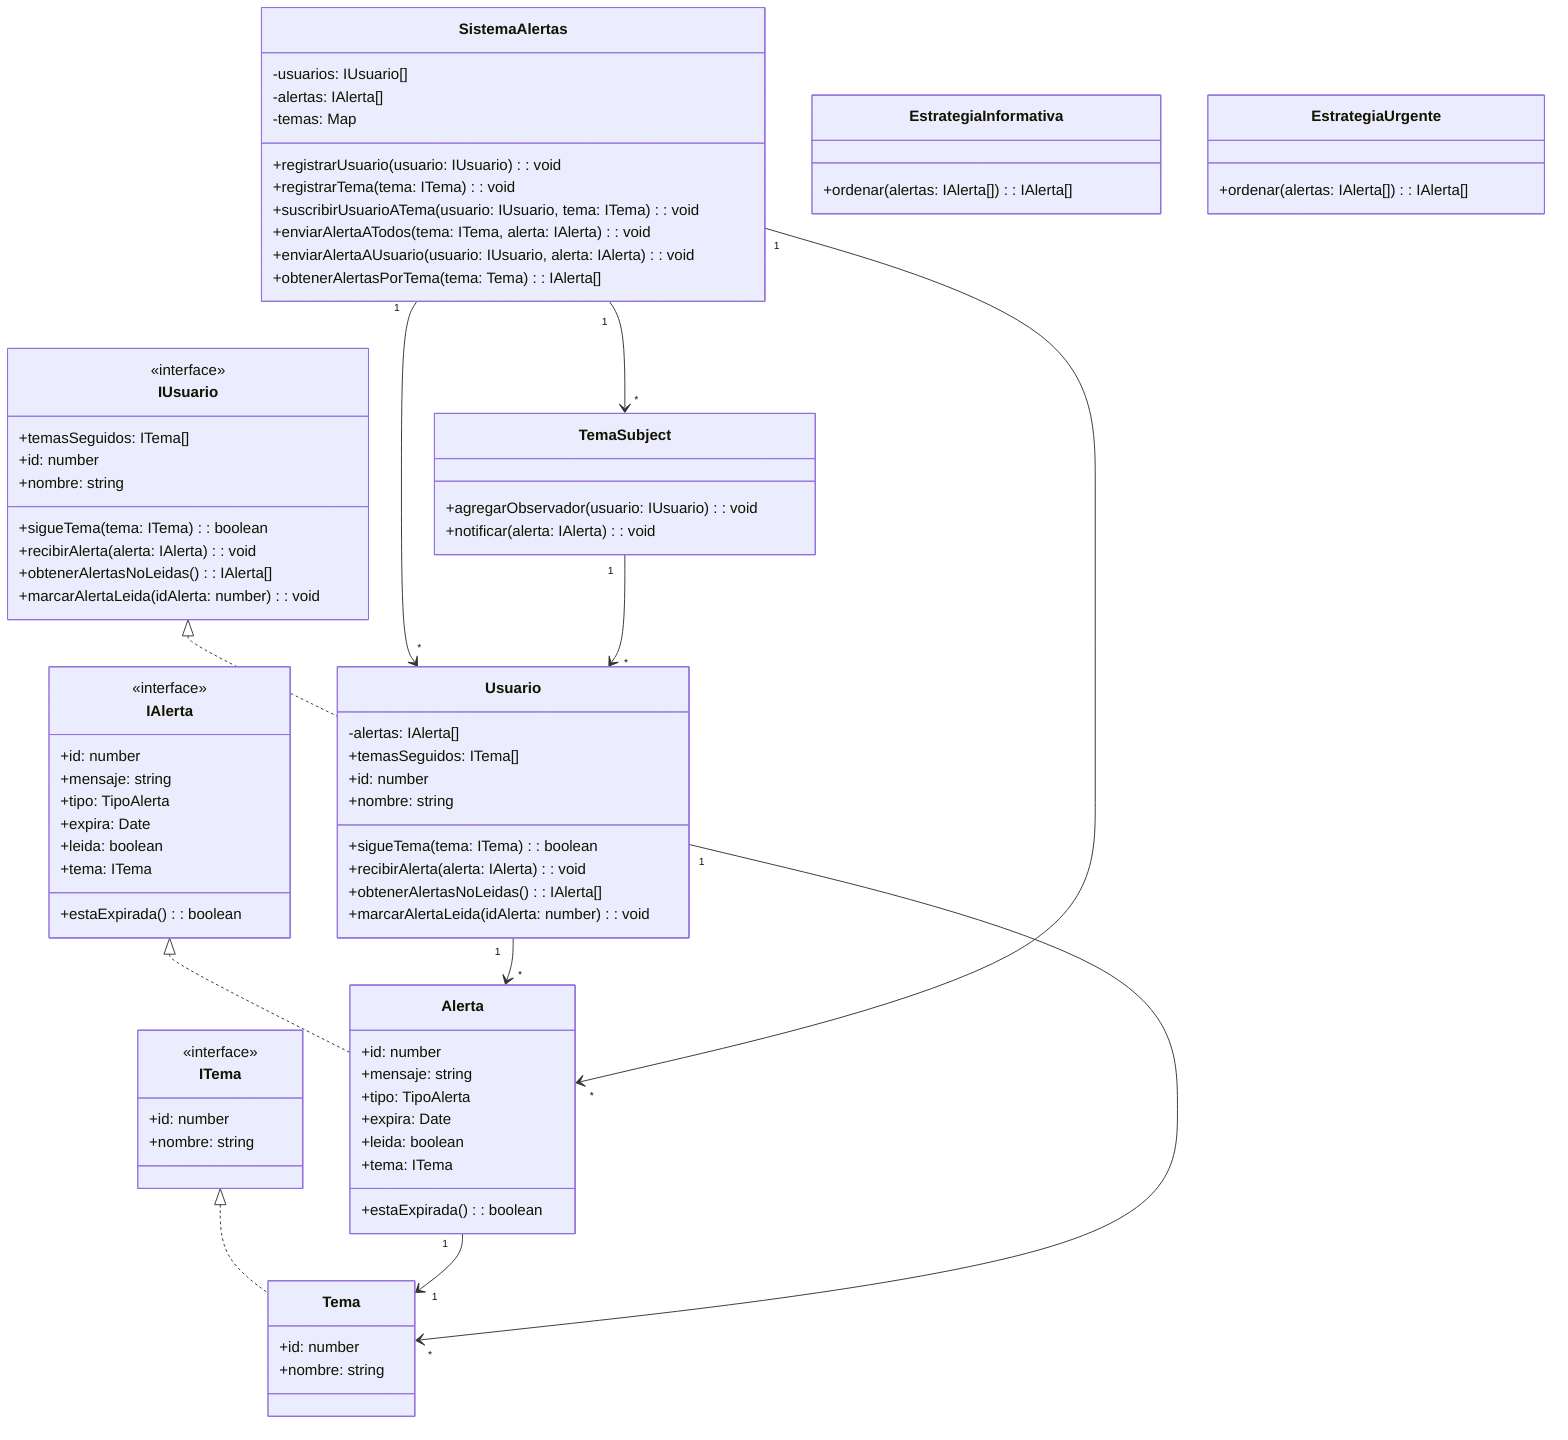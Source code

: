 classDiagram
    class IAlerta {
        <<interface>>
        +id: number
        +mensaje: string
        +tipo: TipoAlerta
        +expira: Date
        +leida: boolean
        +tema: ITema
        +estaExpirada(): boolean
    }
    class ITema {
        <<interface>>
        +id: number
        +nombre: string
    }
    class IUsuario {
        <<interface>>
        +temasSeguidos: ITema[]
        +id: number
        +nombre: string
        +sigueTema(tema: ITema): boolean
        +recibirAlerta(alerta: IAlerta): void
        +obtenerAlertasNoLeidas(): IAlerta[]
        +marcarAlertaLeida(idAlerta: number): void
    }
    class Alerta {
        +id: number
        +mensaje: string
        +tipo: TipoAlerta
        +expira: Date
        +leida: boolean
        +tema: ITema
        +estaExpirada(): boolean
    }
    class Tema {
        +id: number
        +nombre: string
    }
    class Usuario {
        -alertas: IAlerta[]
        +temasSeguidos: ITema[]
        +id: number
        +nombre: string
        +sigueTema(tema: ITema): boolean
        +recibirAlerta(alerta: IAlerta): void
        +obtenerAlertasNoLeidas(): IAlerta[]
        +marcarAlertaLeida(idAlerta: number): void
    }
    class SistemaAlertas {
        -usuarios: IUsuario[]
        -alertas: IAlerta[]
        -temas: Map<number, TemaSubject>
        +registrarUsuario(usuario: IUsuario): void
        +registrarTema(tema: ITema): void
        +suscribirUsuarioATema(usuario: IUsuario, tema: ITema): void
        +enviarAlertaATodos(tema: ITema, alerta: IAlerta): void
        +enviarAlertaAUsuario(usuario: IUsuario, alerta: IAlerta): void
        +obtenerAlertasPorTema(tema: Tema): IAlerta[]
    }
    class TemaSubject {
        +agregarObservador(usuario: IUsuario): void
        +notificar(alerta: IAlerta): void
    }
    class EstrategiaInformativa {
        +ordenar(alertas: IAlerta[]): IAlerta[]
    }
    class EstrategiaUrgente {
        +ordenar(alertas: IAlerta[]): IAlerta[]
    }
    
    IAlerta <|.. Alerta
    ITema <|.. Tema
    IUsuario <|.. Usuario
    Alerta "1" --> "1" Tema
    Usuario "1" --> "*" Alerta
    Usuario "1" --> "*" Tema
    SistemaAlertas "1" --> "*" Usuario
    SistemaAlertas "1" --> "*" Alerta
    SistemaAlertas "1" --> "*" TemaSubject
    TemaSubject "1" --> "*" Usuario